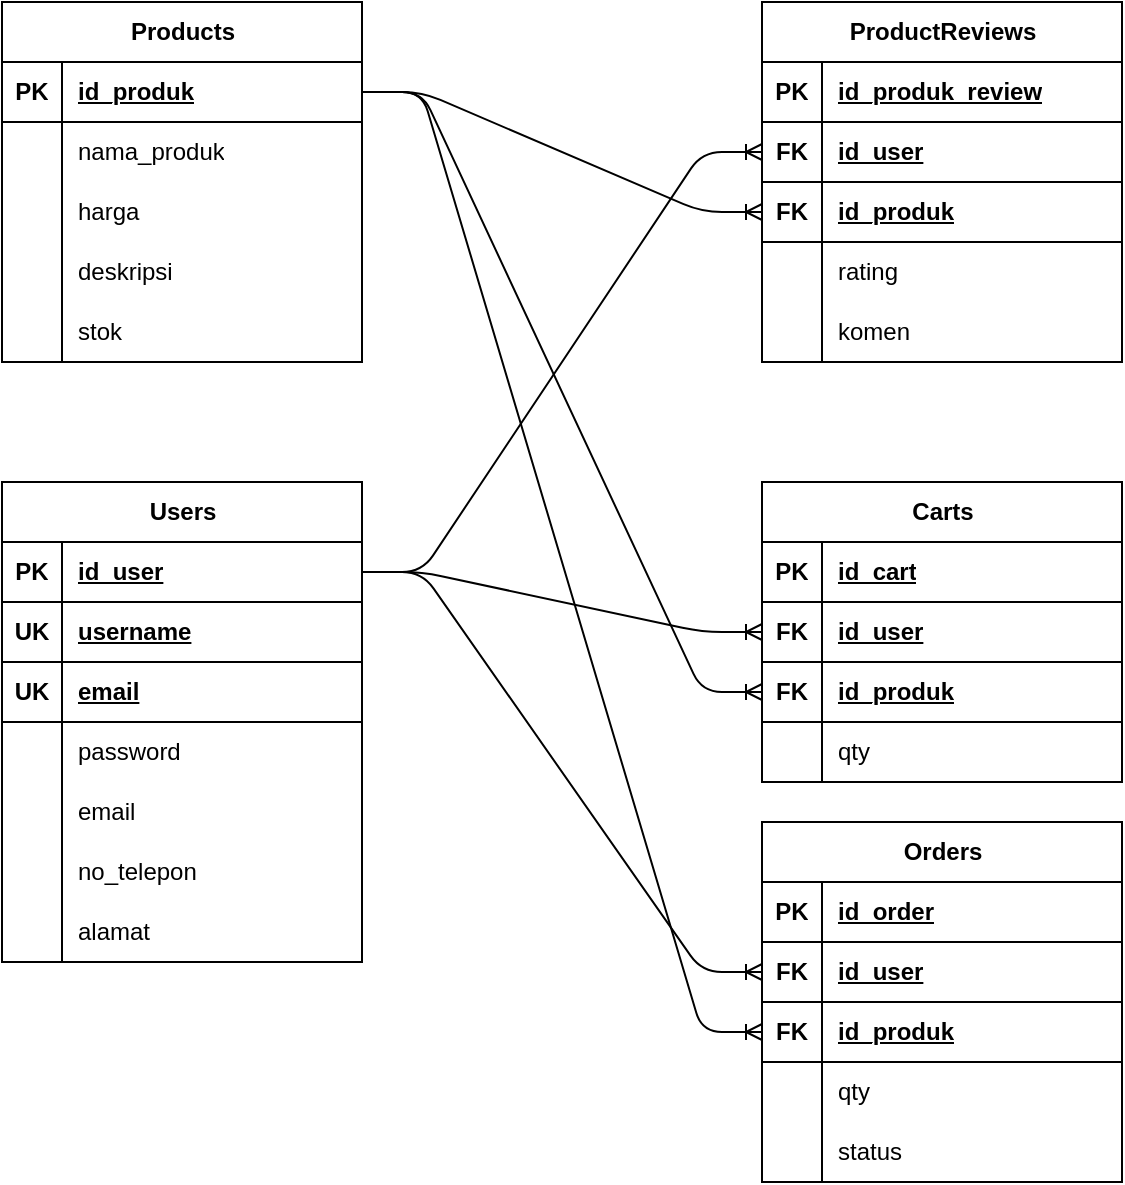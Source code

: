 <mxfile version="24.3.1" type="github">
  <diagram name="Halaman-1" id="KkrUl3yKM2u5f_hHleHg">
    <mxGraphModel dx="1434" dy="784" grid="1" gridSize="10" guides="1" tooltips="1" connect="1" arrows="1" fold="1" page="1" pageScale="1" pageWidth="827" pageHeight="1169" math="0" shadow="0">
      <root>
        <mxCell id="0" />
        <mxCell id="1" parent="0" />
        <mxCell id="UL5b8oSXfY5RqmrSP105-1" value="Users" style="shape=table;startSize=30;container=1;collapsible=1;childLayout=tableLayout;fixedRows=1;rowLines=0;fontStyle=1;align=center;resizeLast=1;html=1;" parent="1" vertex="1">
          <mxGeometry x="60" y="310" width="180" height="240" as="geometry" />
        </mxCell>
        <mxCell id="UL5b8oSXfY5RqmrSP105-2" value="" style="shape=tableRow;horizontal=0;startSize=0;swimlaneHead=0;swimlaneBody=0;fillColor=none;collapsible=0;dropTarget=0;points=[[0,0.5],[1,0.5]];portConstraint=eastwest;top=0;left=0;right=0;bottom=1;" parent="UL5b8oSXfY5RqmrSP105-1" vertex="1">
          <mxGeometry y="30" width="180" height="30" as="geometry" />
        </mxCell>
        <mxCell id="UL5b8oSXfY5RqmrSP105-3" value="PK" style="shape=partialRectangle;connectable=0;fillColor=none;top=0;left=0;bottom=0;right=0;fontStyle=1;overflow=hidden;whiteSpace=wrap;html=1;" parent="UL5b8oSXfY5RqmrSP105-2" vertex="1">
          <mxGeometry width="30" height="30" as="geometry">
            <mxRectangle width="30" height="30" as="alternateBounds" />
          </mxGeometry>
        </mxCell>
        <mxCell id="UL5b8oSXfY5RqmrSP105-4" value="id_user" style="shape=partialRectangle;connectable=0;fillColor=none;top=0;left=0;bottom=0;right=0;align=left;spacingLeft=6;fontStyle=5;overflow=hidden;whiteSpace=wrap;html=1;" parent="UL5b8oSXfY5RqmrSP105-2" vertex="1">
          <mxGeometry x="30" width="150" height="30" as="geometry">
            <mxRectangle width="150" height="30" as="alternateBounds" />
          </mxGeometry>
        </mxCell>
        <mxCell id="UL5b8oSXfY5RqmrSP105-20" value="" style="shape=tableRow;horizontal=0;startSize=0;swimlaneHead=0;swimlaneBody=0;fillColor=none;collapsible=0;dropTarget=0;points=[[0,0.5],[1,0.5]];portConstraint=eastwest;top=0;left=0;right=0;bottom=1;" parent="UL5b8oSXfY5RqmrSP105-1" vertex="1">
          <mxGeometry y="60" width="180" height="30" as="geometry" />
        </mxCell>
        <mxCell id="UL5b8oSXfY5RqmrSP105-21" value="UK" style="shape=partialRectangle;connectable=0;fillColor=none;top=0;left=0;bottom=0;right=0;fontStyle=1;overflow=hidden;whiteSpace=wrap;html=1;" parent="UL5b8oSXfY5RqmrSP105-20" vertex="1">
          <mxGeometry width="30" height="30" as="geometry">
            <mxRectangle width="30" height="30" as="alternateBounds" />
          </mxGeometry>
        </mxCell>
        <mxCell id="UL5b8oSXfY5RqmrSP105-22" value="username" style="shape=partialRectangle;connectable=0;fillColor=none;top=0;left=0;bottom=0;right=0;align=left;spacingLeft=6;fontStyle=5;overflow=hidden;whiteSpace=wrap;html=1;" parent="UL5b8oSXfY5RqmrSP105-20" vertex="1">
          <mxGeometry x="30" width="150" height="30" as="geometry">
            <mxRectangle width="150" height="30" as="alternateBounds" />
          </mxGeometry>
        </mxCell>
        <mxCell id="UL5b8oSXfY5RqmrSP105-23" value="" style="shape=tableRow;horizontal=0;startSize=0;swimlaneHead=0;swimlaneBody=0;fillColor=none;collapsible=0;dropTarget=0;points=[[0,0.5],[1,0.5]];portConstraint=eastwest;top=0;left=0;right=0;bottom=1;" parent="UL5b8oSXfY5RqmrSP105-1" vertex="1">
          <mxGeometry y="90" width="180" height="30" as="geometry" />
        </mxCell>
        <mxCell id="UL5b8oSXfY5RqmrSP105-24" value="UK" style="shape=partialRectangle;connectable=0;fillColor=none;top=0;left=0;bottom=0;right=0;fontStyle=1;overflow=hidden;whiteSpace=wrap;html=1;" parent="UL5b8oSXfY5RqmrSP105-23" vertex="1">
          <mxGeometry width="30" height="30" as="geometry">
            <mxRectangle width="30" height="30" as="alternateBounds" />
          </mxGeometry>
        </mxCell>
        <mxCell id="UL5b8oSXfY5RqmrSP105-25" value="email" style="shape=partialRectangle;connectable=0;fillColor=none;top=0;left=0;bottom=0;right=0;align=left;spacingLeft=6;fontStyle=5;overflow=hidden;whiteSpace=wrap;html=1;" parent="UL5b8oSXfY5RqmrSP105-23" vertex="1">
          <mxGeometry x="30" width="150" height="30" as="geometry">
            <mxRectangle width="150" height="30" as="alternateBounds" />
          </mxGeometry>
        </mxCell>
        <mxCell id="UL5b8oSXfY5RqmrSP105-5" value="" style="shape=tableRow;horizontal=0;startSize=0;swimlaneHead=0;swimlaneBody=0;fillColor=none;collapsible=0;dropTarget=0;points=[[0,0.5],[1,0.5]];portConstraint=eastwest;top=0;left=0;right=0;bottom=0;" parent="UL5b8oSXfY5RqmrSP105-1" vertex="1">
          <mxGeometry y="120" width="180" height="30" as="geometry" />
        </mxCell>
        <mxCell id="UL5b8oSXfY5RqmrSP105-6" value="" style="shape=partialRectangle;connectable=0;fillColor=none;top=0;left=0;bottom=0;right=0;editable=1;overflow=hidden;whiteSpace=wrap;html=1;" parent="UL5b8oSXfY5RqmrSP105-5" vertex="1">
          <mxGeometry width="30" height="30" as="geometry">
            <mxRectangle width="30" height="30" as="alternateBounds" />
          </mxGeometry>
        </mxCell>
        <mxCell id="UL5b8oSXfY5RqmrSP105-7" value="password" style="shape=partialRectangle;connectable=0;fillColor=none;top=0;left=0;bottom=0;right=0;align=left;spacingLeft=6;overflow=hidden;whiteSpace=wrap;html=1;" parent="UL5b8oSXfY5RqmrSP105-5" vertex="1">
          <mxGeometry x="30" width="150" height="30" as="geometry">
            <mxRectangle width="150" height="30" as="alternateBounds" />
          </mxGeometry>
        </mxCell>
        <mxCell id="UL5b8oSXfY5RqmrSP105-8" value="" style="shape=tableRow;horizontal=0;startSize=0;swimlaneHead=0;swimlaneBody=0;fillColor=none;collapsible=0;dropTarget=0;points=[[0,0.5],[1,0.5]];portConstraint=eastwest;top=0;left=0;right=0;bottom=0;" parent="UL5b8oSXfY5RqmrSP105-1" vertex="1">
          <mxGeometry y="150" width="180" height="30" as="geometry" />
        </mxCell>
        <mxCell id="UL5b8oSXfY5RqmrSP105-9" value="" style="shape=partialRectangle;connectable=0;fillColor=none;top=0;left=0;bottom=0;right=0;editable=1;overflow=hidden;whiteSpace=wrap;html=1;" parent="UL5b8oSXfY5RqmrSP105-8" vertex="1">
          <mxGeometry width="30" height="30" as="geometry">
            <mxRectangle width="30" height="30" as="alternateBounds" />
          </mxGeometry>
        </mxCell>
        <mxCell id="UL5b8oSXfY5RqmrSP105-10" value="email" style="shape=partialRectangle;connectable=0;fillColor=none;top=0;left=0;bottom=0;right=0;align=left;spacingLeft=6;overflow=hidden;whiteSpace=wrap;html=1;" parent="UL5b8oSXfY5RqmrSP105-8" vertex="1">
          <mxGeometry x="30" width="150" height="30" as="geometry">
            <mxRectangle width="150" height="30" as="alternateBounds" />
          </mxGeometry>
        </mxCell>
        <mxCell id="UL5b8oSXfY5RqmrSP105-11" value="" style="shape=tableRow;horizontal=0;startSize=0;swimlaneHead=0;swimlaneBody=0;fillColor=none;collapsible=0;dropTarget=0;points=[[0,0.5],[1,0.5]];portConstraint=eastwest;top=0;left=0;right=0;bottom=0;" parent="UL5b8oSXfY5RqmrSP105-1" vertex="1">
          <mxGeometry y="180" width="180" height="30" as="geometry" />
        </mxCell>
        <mxCell id="UL5b8oSXfY5RqmrSP105-12" value="" style="shape=partialRectangle;connectable=0;fillColor=none;top=0;left=0;bottom=0;right=0;editable=1;overflow=hidden;whiteSpace=wrap;html=1;" parent="UL5b8oSXfY5RqmrSP105-11" vertex="1">
          <mxGeometry width="30" height="30" as="geometry">
            <mxRectangle width="30" height="30" as="alternateBounds" />
          </mxGeometry>
        </mxCell>
        <mxCell id="UL5b8oSXfY5RqmrSP105-13" value="no_telepon" style="shape=partialRectangle;connectable=0;fillColor=none;top=0;left=0;bottom=0;right=0;align=left;spacingLeft=6;overflow=hidden;whiteSpace=wrap;html=1;" parent="UL5b8oSXfY5RqmrSP105-11" vertex="1">
          <mxGeometry x="30" width="150" height="30" as="geometry">
            <mxRectangle width="150" height="30" as="alternateBounds" />
          </mxGeometry>
        </mxCell>
        <mxCell id="UL5b8oSXfY5RqmrSP105-26" value="" style="shape=tableRow;horizontal=0;startSize=0;swimlaneHead=0;swimlaneBody=0;fillColor=none;collapsible=0;dropTarget=0;points=[[0,0.5],[1,0.5]];portConstraint=eastwest;top=0;left=0;right=0;bottom=0;" parent="UL5b8oSXfY5RqmrSP105-1" vertex="1">
          <mxGeometry y="210" width="180" height="30" as="geometry" />
        </mxCell>
        <mxCell id="UL5b8oSXfY5RqmrSP105-27" value="" style="shape=partialRectangle;connectable=0;fillColor=none;top=0;left=0;bottom=0;right=0;editable=1;overflow=hidden;whiteSpace=wrap;html=1;" parent="UL5b8oSXfY5RqmrSP105-26" vertex="1">
          <mxGeometry width="30" height="30" as="geometry">
            <mxRectangle width="30" height="30" as="alternateBounds" />
          </mxGeometry>
        </mxCell>
        <mxCell id="UL5b8oSXfY5RqmrSP105-28" value="alamat" style="shape=partialRectangle;connectable=0;fillColor=none;top=0;left=0;bottom=0;right=0;align=left;spacingLeft=6;overflow=hidden;whiteSpace=wrap;html=1;" parent="UL5b8oSXfY5RqmrSP105-26" vertex="1">
          <mxGeometry x="30" width="150" height="30" as="geometry">
            <mxRectangle width="150" height="30" as="alternateBounds" />
          </mxGeometry>
        </mxCell>
        <mxCell id="UL5b8oSXfY5RqmrSP105-29" value="Products" style="shape=table;startSize=30;container=1;collapsible=1;childLayout=tableLayout;fixedRows=1;rowLines=0;fontStyle=1;align=center;resizeLast=1;html=1;" parent="1" vertex="1">
          <mxGeometry x="60" y="70" width="180" height="180" as="geometry" />
        </mxCell>
        <mxCell id="UL5b8oSXfY5RqmrSP105-30" value="" style="shape=tableRow;horizontal=0;startSize=0;swimlaneHead=0;swimlaneBody=0;fillColor=none;collapsible=0;dropTarget=0;points=[[0,0.5],[1,0.5]];portConstraint=eastwest;top=0;left=0;right=0;bottom=1;" parent="UL5b8oSXfY5RqmrSP105-29" vertex="1">
          <mxGeometry y="30" width="180" height="30" as="geometry" />
        </mxCell>
        <mxCell id="UL5b8oSXfY5RqmrSP105-31" value="PK" style="shape=partialRectangle;connectable=0;fillColor=none;top=0;left=0;bottom=0;right=0;fontStyle=1;overflow=hidden;whiteSpace=wrap;html=1;" parent="UL5b8oSXfY5RqmrSP105-30" vertex="1">
          <mxGeometry width="30" height="30" as="geometry">
            <mxRectangle width="30" height="30" as="alternateBounds" />
          </mxGeometry>
        </mxCell>
        <mxCell id="UL5b8oSXfY5RqmrSP105-32" value="id_produk" style="shape=partialRectangle;connectable=0;fillColor=none;top=0;left=0;bottom=0;right=0;align=left;spacingLeft=6;fontStyle=5;overflow=hidden;whiteSpace=wrap;html=1;" parent="UL5b8oSXfY5RqmrSP105-30" vertex="1">
          <mxGeometry x="30" width="150" height="30" as="geometry">
            <mxRectangle width="150" height="30" as="alternateBounds" />
          </mxGeometry>
        </mxCell>
        <mxCell id="UL5b8oSXfY5RqmrSP105-39" value="" style="shape=tableRow;horizontal=0;startSize=0;swimlaneHead=0;swimlaneBody=0;fillColor=none;collapsible=0;dropTarget=0;points=[[0,0.5],[1,0.5]];portConstraint=eastwest;top=0;left=0;right=0;bottom=0;" parent="UL5b8oSXfY5RqmrSP105-29" vertex="1">
          <mxGeometry y="60" width="180" height="30" as="geometry" />
        </mxCell>
        <mxCell id="UL5b8oSXfY5RqmrSP105-40" value="" style="shape=partialRectangle;connectable=0;fillColor=none;top=0;left=0;bottom=0;right=0;editable=1;overflow=hidden;whiteSpace=wrap;html=1;" parent="UL5b8oSXfY5RqmrSP105-39" vertex="1">
          <mxGeometry width="30" height="30" as="geometry">
            <mxRectangle width="30" height="30" as="alternateBounds" />
          </mxGeometry>
        </mxCell>
        <mxCell id="UL5b8oSXfY5RqmrSP105-41" value="nama_produk" style="shape=partialRectangle;connectable=0;fillColor=none;top=0;left=0;bottom=0;right=0;align=left;spacingLeft=6;overflow=hidden;whiteSpace=wrap;html=1;" parent="UL5b8oSXfY5RqmrSP105-39" vertex="1">
          <mxGeometry x="30" width="150" height="30" as="geometry">
            <mxRectangle width="150" height="30" as="alternateBounds" />
          </mxGeometry>
        </mxCell>
        <mxCell id="UL5b8oSXfY5RqmrSP105-42" value="" style="shape=tableRow;horizontal=0;startSize=0;swimlaneHead=0;swimlaneBody=0;fillColor=none;collapsible=0;dropTarget=0;points=[[0,0.5],[1,0.5]];portConstraint=eastwest;top=0;left=0;right=0;bottom=0;" parent="UL5b8oSXfY5RqmrSP105-29" vertex="1">
          <mxGeometry y="90" width="180" height="30" as="geometry" />
        </mxCell>
        <mxCell id="UL5b8oSXfY5RqmrSP105-43" value="" style="shape=partialRectangle;connectable=0;fillColor=none;top=0;left=0;bottom=0;right=0;editable=1;overflow=hidden;whiteSpace=wrap;html=1;" parent="UL5b8oSXfY5RqmrSP105-42" vertex="1">
          <mxGeometry width="30" height="30" as="geometry">
            <mxRectangle width="30" height="30" as="alternateBounds" />
          </mxGeometry>
        </mxCell>
        <mxCell id="UL5b8oSXfY5RqmrSP105-44" value="harga" style="shape=partialRectangle;connectable=0;fillColor=none;top=0;left=0;bottom=0;right=0;align=left;spacingLeft=6;overflow=hidden;whiteSpace=wrap;html=1;" parent="UL5b8oSXfY5RqmrSP105-42" vertex="1">
          <mxGeometry x="30" width="150" height="30" as="geometry">
            <mxRectangle width="150" height="30" as="alternateBounds" />
          </mxGeometry>
        </mxCell>
        <mxCell id="UL5b8oSXfY5RqmrSP105-45" value="" style="shape=tableRow;horizontal=0;startSize=0;swimlaneHead=0;swimlaneBody=0;fillColor=none;collapsible=0;dropTarget=0;points=[[0,0.5],[1,0.5]];portConstraint=eastwest;top=0;left=0;right=0;bottom=0;" parent="UL5b8oSXfY5RqmrSP105-29" vertex="1">
          <mxGeometry y="120" width="180" height="30" as="geometry" />
        </mxCell>
        <mxCell id="UL5b8oSXfY5RqmrSP105-46" value="" style="shape=partialRectangle;connectable=0;fillColor=none;top=0;left=0;bottom=0;right=0;editable=1;overflow=hidden;whiteSpace=wrap;html=1;" parent="UL5b8oSXfY5RqmrSP105-45" vertex="1">
          <mxGeometry width="30" height="30" as="geometry">
            <mxRectangle width="30" height="30" as="alternateBounds" />
          </mxGeometry>
        </mxCell>
        <mxCell id="UL5b8oSXfY5RqmrSP105-47" value="deskripsi" style="shape=partialRectangle;connectable=0;fillColor=none;top=0;left=0;bottom=0;right=0;align=left;spacingLeft=6;overflow=hidden;whiteSpace=wrap;html=1;" parent="UL5b8oSXfY5RqmrSP105-45" vertex="1">
          <mxGeometry x="30" width="150" height="30" as="geometry">
            <mxRectangle width="150" height="30" as="alternateBounds" />
          </mxGeometry>
        </mxCell>
        <mxCell id="UL5b8oSXfY5RqmrSP105-48" value="" style="shape=tableRow;horizontal=0;startSize=0;swimlaneHead=0;swimlaneBody=0;fillColor=none;collapsible=0;dropTarget=0;points=[[0,0.5],[1,0.5]];portConstraint=eastwest;top=0;left=0;right=0;bottom=0;" parent="UL5b8oSXfY5RqmrSP105-29" vertex="1">
          <mxGeometry y="150" width="180" height="30" as="geometry" />
        </mxCell>
        <mxCell id="UL5b8oSXfY5RqmrSP105-49" value="" style="shape=partialRectangle;connectable=0;fillColor=none;top=0;left=0;bottom=0;right=0;editable=1;overflow=hidden;whiteSpace=wrap;html=1;" parent="UL5b8oSXfY5RqmrSP105-48" vertex="1">
          <mxGeometry width="30" height="30" as="geometry">
            <mxRectangle width="30" height="30" as="alternateBounds" />
          </mxGeometry>
        </mxCell>
        <mxCell id="UL5b8oSXfY5RqmrSP105-50" value="stok" style="shape=partialRectangle;connectable=0;fillColor=none;top=0;left=0;bottom=0;right=0;align=left;spacingLeft=6;overflow=hidden;whiteSpace=wrap;html=1;" parent="UL5b8oSXfY5RqmrSP105-48" vertex="1">
          <mxGeometry x="30" width="150" height="30" as="geometry">
            <mxRectangle width="150" height="30" as="alternateBounds" />
          </mxGeometry>
        </mxCell>
        <mxCell id="UL5b8oSXfY5RqmrSP105-58" value="ProductReviews" style="shape=table;startSize=30;container=1;collapsible=1;childLayout=tableLayout;fixedRows=1;rowLines=0;fontStyle=1;align=center;resizeLast=1;html=1;" parent="1" vertex="1">
          <mxGeometry x="440" y="70" width="180" height="180" as="geometry" />
        </mxCell>
        <mxCell id="UL5b8oSXfY5RqmrSP105-59" value="" style="shape=tableRow;horizontal=0;startSize=0;swimlaneHead=0;swimlaneBody=0;fillColor=none;collapsible=0;dropTarget=0;points=[[0,0.5],[1,0.5]];portConstraint=eastwest;top=0;left=0;right=0;bottom=1;" parent="UL5b8oSXfY5RqmrSP105-58" vertex="1">
          <mxGeometry y="30" width="180" height="30" as="geometry" />
        </mxCell>
        <mxCell id="UL5b8oSXfY5RqmrSP105-60" value="PK" style="shape=partialRectangle;connectable=0;fillColor=none;top=0;left=0;bottom=0;right=0;fontStyle=1;overflow=hidden;whiteSpace=wrap;html=1;" parent="UL5b8oSXfY5RqmrSP105-59" vertex="1">
          <mxGeometry width="30" height="30" as="geometry">
            <mxRectangle width="30" height="30" as="alternateBounds" />
          </mxGeometry>
        </mxCell>
        <mxCell id="UL5b8oSXfY5RqmrSP105-61" value="id_produk_review" style="shape=partialRectangle;connectable=0;fillColor=none;top=0;left=0;bottom=0;right=0;align=left;spacingLeft=6;fontStyle=5;overflow=hidden;whiteSpace=wrap;html=1;" parent="UL5b8oSXfY5RqmrSP105-59" vertex="1">
          <mxGeometry x="30" width="150" height="30" as="geometry">
            <mxRectangle width="150" height="30" as="alternateBounds" />
          </mxGeometry>
        </mxCell>
        <mxCell id="UL5b8oSXfY5RqmrSP105-75" value="" style="shape=tableRow;horizontal=0;startSize=0;swimlaneHead=0;swimlaneBody=0;fillColor=none;collapsible=0;dropTarget=0;points=[[0,0.5],[1,0.5]];portConstraint=eastwest;top=0;left=0;right=0;bottom=1;" parent="UL5b8oSXfY5RqmrSP105-58" vertex="1">
          <mxGeometry y="60" width="180" height="30" as="geometry" />
        </mxCell>
        <mxCell id="UL5b8oSXfY5RqmrSP105-76" value="FK" style="shape=partialRectangle;connectable=0;fillColor=none;top=0;left=0;bottom=0;right=0;fontStyle=1;overflow=hidden;whiteSpace=wrap;html=1;" parent="UL5b8oSXfY5RqmrSP105-75" vertex="1">
          <mxGeometry width="30" height="30" as="geometry">
            <mxRectangle width="30" height="30" as="alternateBounds" />
          </mxGeometry>
        </mxCell>
        <mxCell id="UL5b8oSXfY5RqmrSP105-77" value="id_user" style="shape=partialRectangle;connectable=0;fillColor=none;top=0;left=0;bottom=0;right=0;align=left;spacingLeft=6;fontStyle=5;overflow=hidden;whiteSpace=wrap;html=1;" parent="UL5b8oSXfY5RqmrSP105-75" vertex="1">
          <mxGeometry x="30" width="150" height="30" as="geometry">
            <mxRectangle width="150" height="30" as="alternateBounds" />
          </mxGeometry>
        </mxCell>
        <mxCell id="UL5b8oSXfY5RqmrSP105-80" value="" style="shape=tableRow;horizontal=0;startSize=0;swimlaneHead=0;swimlaneBody=0;fillColor=none;collapsible=0;dropTarget=0;points=[[0,0.5],[1,0.5]];portConstraint=eastwest;top=0;left=0;right=0;bottom=1;" parent="UL5b8oSXfY5RqmrSP105-58" vertex="1">
          <mxGeometry y="90" width="180" height="30" as="geometry" />
        </mxCell>
        <mxCell id="UL5b8oSXfY5RqmrSP105-81" value="FK" style="shape=partialRectangle;connectable=0;fillColor=none;top=0;left=0;bottom=0;right=0;fontStyle=1;overflow=hidden;whiteSpace=wrap;html=1;" parent="UL5b8oSXfY5RqmrSP105-80" vertex="1">
          <mxGeometry width="30" height="30" as="geometry">
            <mxRectangle width="30" height="30" as="alternateBounds" />
          </mxGeometry>
        </mxCell>
        <mxCell id="UL5b8oSXfY5RqmrSP105-82" value="id_produk" style="shape=partialRectangle;connectable=0;fillColor=none;top=0;left=0;bottom=0;right=0;align=left;spacingLeft=6;fontStyle=5;overflow=hidden;whiteSpace=wrap;html=1;" parent="UL5b8oSXfY5RqmrSP105-80" vertex="1">
          <mxGeometry x="30" width="150" height="30" as="geometry">
            <mxRectangle width="150" height="30" as="alternateBounds" />
          </mxGeometry>
        </mxCell>
        <mxCell id="UL5b8oSXfY5RqmrSP105-62" value="" style="shape=tableRow;horizontal=0;startSize=0;swimlaneHead=0;swimlaneBody=0;fillColor=none;collapsible=0;dropTarget=0;points=[[0,0.5],[1,0.5]];portConstraint=eastwest;top=0;left=0;right=0;bottom=0;" parent="UL5b8oSXfY5RqmrSP105-58" vertex="1">
          <mxGeometry y="120" width="180" height="30" as="geometry" />
        </mxCell>
        <mxCell id="UL5b8oSXfY5RqmrSP105-63" value="" style="shape=partialRectangle;connectable=0;fillColor=none;top=0;left=0;bottom=0;right=0;editable=1;overflow=hidden;whiteSpace=wrap;html=1;" parent="UL5b8oSXfY5RqmrSP105-62" vertex="1">
          <mxGeometry width="30" height="30" as="geometry">
            <mxRectangle width="30" height="30" as="alternateBounds" />
          </mxGeometry>
        </mxCell>
        <mxCell id="UL5b8oSXfY5RqmrSP105-64" value="rating" style="shape=partialRectangle;connectable=0;fillColor=none;top=0;left=0;bottom=0;right=0;align=left;spacingLeft=6;overflow=hidden;whiteSpace=wrap;html=1;" parent="UL5b8oSXfY5RqmrSP105-62" vertex="1">
          <mxGeometry x="30" width="150" height="30" as="geometry">
            <mxRectangle width="150" height="30" as="alternateBounds" />
          </mxGeometry>
        </mxCell>
        <mxCell id="UL5b8oSXfY5RqmrSP105-65" value="" style="shape=tableRow;horizontal=0;startSize=0;swimlaneHead=0;swimlaneBody=0;fillColor=none;collapsible=0;dropTarget=0;points=[[0,0.5],[1,0.5]];portConstraint=eastwest;top=0;left=0;right=0;bottom=0;" parent="UL5b8oSXfY5RqmrSP105-58" vertex="1">
          <mxGeometry y="150" width="180" height="30" as="geometry" />
        </mxCell>
        <mxCell id="UL5b8oSXfY5RqmrSP105-66" value="" style="shape=partialRectangle;connectable=0;fillColor=none;top=0;left=0;bottom=0;right=0;editable=1;overflow=hidden;whiteSpace=wrap;html=1;" parent="UL5b8oSXfY5RqmrSP105-65" vertex="1">
          <mxGeometry width="30" height="30" as="geometry">
            <mxRectangle width="30" height="30" as="alternateBounds" />
          </mxGeometry>
        </mxCell>
        <mxCell id="UL5b8oSXfY5RqmrSP105-67" value="komen" style="shape=partialRectangle;connectable=0;fillColor=none;top=0;left=0;bottom=0;right=0;align=left;spacingLeft=6;overflow=hidden;whiteSpace=wrap;html=1;" parent="UL5b8oSXfY5RqmrSP105-65" vertex="1">
          <mxGeometry x="30" width="150" height="30" as="geometry">
            <mxRectangle width="150" height="30" as="alternateBounds" />
          </mxGeometry>
        </mxCell>
        <mxCell id="UL5b8oSXfY5RqmrSP105-84" value="Carts" style="shape=table;startSize=30;container=1;collapsible=1;childLayout=tableLayout;fixedRows=1;rowLines=0;fontStyle=1;align=center;resizeLast=1;html=1;" parent="1" vertex="1">
          <mxGeometry x="440" y="310" width="180" height="150" as="geometry" />
        </mxCell>
        <mxCell id="UL5b8oSXfY5RqmrSP105-85" value="" style="shape=tableRow;horizontal=0;startSize=0;swimlaneHead=0;swimlaneBody=0;fillColor=none;collapsible=0;dropTarget=0;points=[[0,0.5],[1,0.5]];portConstraint=eastwest;top=0;left=0;right=0;bottom=1;" parent="UL5b8oSXfY5RqmrSP105-84" vertex="1">
          <mxGeometry y="30" width="180" height="30" as="geometry" />
        </mxCell>
        <mxCell id="UL5b8oSXfY5RqmrSP105-86" value="PK" style="shape=partialRectangle;connectable=0;fillColor=none;top=0;left=0;bottom=0;right=0;fontStyle=1;overflow=hidden;whiteSpace=wrap;html=1;" parent="UL5b8oSXfY5RqmrSP105-85" vertex="1">
          <mxGeometry width="30" height="30" as="geometry">
            <mxRectangle width="30" height="30" as="alternateBounds" />
          </mxGeometry>
        </mxCell>
        <mxCell id="UL5b8oSXfY5RqmrSP105-87" value="id_cart" style="shape=partialRectangle;connectable=0;fillColor=none;top=0;left=0;bottom=0;right=0;align=left;spacingLeft=6;fontStyle=5;overflow=hidden;whiteSpace=wrap;html=1;" parent="UL5b8oSXfY5RqmrSP105-85" vertex="1">
          <mxGeometry x="30" width="150" height="30" as="geometry">
            <mxRectangle width="150" height="30" as="alternateBounds" />
          </mxGeometry>
        </mxCell>
        <mxCell id="hJKQB21izOwcEh8fv6ZY-1" value="" style="shape=tableRow;horizontal=0;startSize=0;swimlaneHead=0;swimlaneBody=0;fillColor=none;collapsible=0;dropTarget=0;points=[[0,0.5],[1,0.5]];portConstraint=eastwest;top=0;left=0;right=0;bottom=1;" vertex="1" parent="UL5b8oSXfY5RqmrSP105-84">
          <mxGeometry y="60" width="180" height="30" as="geometry" />
        </mxCell>
        <mxCell id="hJKQB21izOwcEh8fv6ZY-2" value="FK" style="shape=partialRectangle;connectable=0;fillColor=none;top=0;left=0;bottom=0;right=0;fontStyle=1;overflow=hidden;whiteSpace=wrap;html=1;" vertex="1" parent="hJKQB21izOwcEh8fv6ZY-1">
          <mxGeometry width="30" height="30" as="geometry">
            <mxRectangle width="30" height="30" as="alternateBounds" />
          </mxGeometry>
        </mxCell>
        <mxCell id="hJKQB21izOwcEh8fv6ZY-3" value="id_user" style="shape=partialRectangle;connectable=0;fillColor=none;top=0;left=0;bottom=0;right=0;align=left;spacingLeft=6;fontStyle=5;overflow=hidden;whiteSpace=wrap;html=1;" vertex="1" parent="hJKQB21izOwcEh8fv6ZY-1">
          <mxGeometry x="30" width="150" height="30" as="geometry">
            <mxRectangle width="150" height="30" as="alternateBounds" />
          </mxGeometry>
        </mxCell>
        <mxCell id="hJKQB21izOwcEh8fv6ZY-4" value="" style="shape=tableRow;horizontal=0;startSize=0;swimlaneHead=0;swimlaneBody=0;fillColor=none;collapsible=0;dropTarget=0;points=[[0,0.5],[1,0.5]];portConstraint=eastwest;top=0;left=0;right=0;bottom=1;" vertex="1" parent="UL5b8oSXfY5RqmrSP105-84">
          <mxGeometry y="90" width="180" height="30" as="geometry" />
        </mxCell>
        <mxCell id="hJKQB21izOwcEh8fv6ZY-5" value="FK" style="shape=partialRectangle;connectable=0;fillColor=none;top=0;left=0;bottom=0;right=0;fontStyle=1;overflow=hidden;whiteSpace=wrap;html=1;" vertex="1" parent="hJKQB21izOwcEh8fv6ZY-4">
          <mxGeometry width="30" height="30" as="geometry">
            <mxRectangle width="30" height="30" as="alternateBounds" />
          </mxGeometry>
        </mxCell>
        <mxCell id="hJKQB21izOwcEh8fv6ZY-6" value="id_produk" style="shape=partialRectangle;connectable=0;fillColor=none;top=0;left=0;bottom=0;right=0;align=left;spacingLeft=6;fontStyle=5;overflow=hidden;whiteSpace=wrap;html=1;" vertex="1" parent="hJKQB21izOwcEh8fv6ZY-4">
          <mxGeometry x="30" width="150" height="30" as="geometry">
            <mxRectangle width="150" height="30" as="alternateBounds" />
          </mxGeometry>
        </mxCell>
        <mxCell id="UL5b8oSXfY5RqmrSP105-88" value="" style="shape=tableRow;horizontal=0;startSize=0;swimlaneHead=0;swimlaneBody=0;fillColor=none;collapsible=0;dropTarget=0;points=[[0,0.5],[1,0.5]];portConstraint=eastwest;top=0;left=0;right=0;bottom=0;" parent="UL5b8oSXfY5RqmrSP105-84" vertex="1">
          <mxGeometry y="120" width="180" height="30" as="geometry" />
        </mxCell>
        <mxCell id="UL5b8oSXfY5RqmrSP105-89" value="" style="shape=partialRectangle;connectable=0;fillColor=none;top=0;left=0;bottom=0;right=0;editable=1;overflow=hidden;whiteSpace=wrap;html=1;" parent="UL5b8oSXfY5RqmrSP105-88" vertex="1">
          <mxGeometry width="30" height="30" as="geometry">
            <mxRectangle width="30" height="30" as="alternateBounds" />
          </mxGeometry>
        </mxCell>
        <mxCell id="UL5b8oSXfY5RqmrSP105-90" value="qty" style="shape=partialRectangle;connectable=0;fillColor=none;top=0;left=0;bottom=0;right=0;align=left;spacingLeft=6;overflow=hidden;whiteSpace=wrap;html=1;" parent="UL5b8oSXfY5RqmrSP105-88" vertex="1">
          <mxGeometry x="30" width="150" height="30" as="geometry">
            <mxRectangle width="150" height="30" as="alternateBounds" />
          </mxGeometry>
        </mxCell>
        <mxCell id="hJKQB21izOwcEh8fv6ZY-9" value="" style="fontSize=12;html=1;endArrow=ERoneToMany;rounded=1;exitX=1;exitY=0.5;exitDx=0;exitDy=0;edgeStyle=entityRelationEdgeStyle;curved=0;entryX=0;entryY=0.5;entryDx=0;entryDy=0;" edge="1" parent="1" source="UL5b8oSXfY5RqmrSP105-30" target="hJKQB21izOwcEh8fv6ZY-4">
          <mxGeometry width="100" height="100" relative="1" as="geometry">
            <mxPoint x="530" y="300" as="sourcePoint" />
            <mxPoint x="690" y="210" as="targetPoint" />
            <Array as="points">
              <mxPoint x="640" y="420" />
            </Array>
          </mxGeometry>
        </mxCell>
        <mxCell id="hJKQB21izOwcEh8fv6ZY-10" value="" style="fontSize=12;html=1;endArrow=ERoneToMany;rounded=1;exitX=1;exitY=0.5;exitDx=0;exitDy=0;edgeStyle=entityRelationEdgeStyle;curved=0;entryX=0;entryY=0.5;entryDx=0;entryDy=0;" edge="1" parent="1" source="UL5b8oSXfY5RqmrSP105-30" target="UL5b8oSXfY5RqmrSP105-80">
          <mxGeometry width="100" height="100" relative="1" as="geometry">
            <mxPoint x="250" y="125" as="sourcePoint" />
            <mxPoint x="450" y="425" as="targetPoint" />
            <Array as="points">
              <mxPoint x="650" y="430" />
            </Array>
          </mxGeometry>
        </mxCell>
        <mxCell id="hJKQB21izOwcEh8fv6ZY-11" value="" style="fontSize=12;html=1;endArrow=ERoneToMany;rounded=1;exitX=1;exitY=0.5;exitDx=0;exitDy=0;edgeStyle=entityRelationEdgeStyle;curved=0;entryX=0;entryY=0.5;entryDx=0;entryDy=0;" edge="1" parent="1" source="UL5b8oSXfY5RqmrSP105-2" target="UL5b8oSXfY5RqmrSP105-75">
          <mxGeometry width="100" height="100" relative="1" as="geometry">
            <mxPoint x="250" y="125" as="sourcePoint" />
            <mxPoint x="450" y="155" as="targetPoint" />
            <Array as="points">
              <mxPoint x="660" y="440" />
            </Array>
          </mxGeometry>
        </mxCell>
        <mxCell id="hJKQB21izOwcEh8fv6ZY-12" value="" style="fontSize=12;html=1;endArrow=ERoneToMany;rounded=1;exitX=1;exitY=0.5;exitDx=0;exitDy=0;edgeStyle=entityRelationEdgeStyle;curved=0;entryX=0;entryY=0.5;entryDx=0;entryDy=0;" edge="1" parent="1" source="UL5b8oSXfY5RqmrSP105-2" target="hJKQB21izOwcEh8fv6ZY-1">
          <mxGeometry width="100" height="100" relative="1" as="geometry">
            <mxPoint x="250" y="365" as="sourcePoint" />
            <mxPoint x="450" y="125" as="targetPoint" />
            <Array as="points">
              <mxPoint x="670" y="450" />
            </Array>
          </mxGeometry>
        </mxCell>
        <mxCell id="hJKQB21izOwcEh8fv6ZY-13" value="Orders" style="shape=table;startSize=30;container=1;collapsible=1;childLayout=tableLayout;fixedRows=1;rowLines=0;fontStyle=1;align=center;resizeLast=1;html=1;" vertex="1" parent="1">
          <mxGeometry x="440" y="480" width="180" height="180" as="geometry" />
        </mxCell>
        <mxCell id="hJKQB21izOwcEh8fv6ZY-14" value="" style="shape=tableRow;horizontal=0;startSize=0;swimlaneHead=0;swimlaneBody=0;fillColor=none;collapsible=0;dropTarget=0;points=[[0,0.5],[1,0.5]];portConstraint=eastwest;top=0;left=0;right=0;bottom=1;" vertex="1" parent="hJKQB21izOwcEh8fv6ZY-13">
          <mxGeometry y="30" width="180" height="30" as="geometry" />
        </mxCell>
        <mxCell id="hJKQB21izOwcEh8fv6ZY-15" value="PK" style="shape=partialRectangle;connectable=0;fillColor=none;top=0;left=0;bottom=0;right=0;fontStyle=1;overflow=hidden;whiteSpace=wrap;html=1;" vertex="1" parent="hJKQB21izOwcEh8fv6ZY-14">
          <mxGeometry width="30" height="30" as="geometry">
            <mxRectangle width="30" height="30" as="alternateBounds" />
          </mxGeometry>
        </mxCell>
        <mxCell id="hJKQB21izOwcEh8fv6ZY-16" value="id_order" style="shape=partialRectangle;connectable=0;fillColor=none;top=0;left=0;bottom=0;right=0;align=left;spacingLeft=6;fontStyle=5;overflow=hidden;whiteSpace=wrap;html=1;" vertex="1" parent="hJKQB21izOwcEh8fv6ZY-14">
          <mxGeometry x="30" width="150" height="30" as="geometry">
            <mxRectangle width="150" height="30" as="alternateBounds" />
          </mxGeometry>
        </mxCell>
        <mxCell id="hJKQB21izOwcEh8fv6ZY-17" value="" style="shape=tableRow;horizontal=0;startSize=0;swimlaneHead=0;swimlaneBody=0;fillColor=none;collapsible=0;dropTarget=0;points=[[0,0.5],[1,0.5]];portConstraint=eastwest;top=0;left=0;right=0;bottom=1;" vertex="1" parent="hJKQB21izOwcEh8fv6ZY-13">
          <mxGeometry y="60" width="180" height="30" as="geometry" />
        </mxCell>
        <mxCell id="hJKQB21izOwcEh8fv6ZY-18" value="FK" style="shape=partialRectangle;connectable=0;fillColor=none;top=0;left=0;bottom=0;right=0;fontStyle=1;overflow=hidden;whiteSpace=wrap;html=1;" vertex="1" parent="hJKQB21izOwcEh8fv6ZY-17">
          <mxGeometry width="30" height="30" as="geometry">
            <mxRectangle width="30" height="30" as="alternateBounds" />
          </mxGeometry>
        </mxCell>
        <mxCell id="hJKQB21izOwcEh8fv6ZY-19" value="id_user" style="shape=partialRectangle;connectable=0;fillColor=none;top=0;left=0;bottom=0;right=0;align=left;spacingLeft=6;fontStyle=5;overflow=hidden;whiteSpace=wrap;html=1;" vertex="1" parent="hJKQB21izOwcEh8fv6ZY-17">
          <mxGeometry x="30" width="150" height="30" as="geometry">
            <mxRectangle width="150" height="30" as="alternateBounds" />
          </mxGeometry>
        </mxCell>
        <mxCell id="hJKQB21izOwcEh8fv6ZY-20" value="" style="shape=tableRow;horizontal=0;startSize=0;swimlaneHead=0;swimlaneBody=0;fillColor=none;collapsible=0;dropTarget=0;points=[[0,0.5],[1,0.5]];portConstraint=eastwest;top=0;left=0;right=0;bottom=1;" vertex="1" parent="hJKQB21izOwcEh8fv6ZY-13">
          <mxGeometry y="90" width="180" height="30" as="geometry" />
        </mxCell>
        <mxCell id="hJKQB21izOwcEh8fv6ZY-21" value="FK" style="shape=partialRectangle;connectable=0;fillColor=none;top=0;left=0;bottom=0;right=0;fontStyle=1;overflow=hidden;whiteSpace=wrap;html=1;" vertex="1" parent="hJKQB21izOwcEh8fv6ZY-20">
          <mxGeometry width="30" height="30" as="geometry">
            <mxRectangle width="30" height="30" as="alternateBounds" />
          </mxGeometry>
        </mxCell>
        <mxCell id="hJKQB21izOwcEh8fv6ZY-22" value="id_produk" style="shape=partialRectangle;connectable=0;fillColor=none;top=0;left=0;bottom=0;right=0;align=left;spacingLeft=6;fontStyle=5;overflow=hidden;whiteSpace=wrap;html=1;" vertex="1" parent="hJKQB21izOwcEh8fv6ZY-20">
          <mxGeometry x="30" width="150" height="30" as="geometry">
            <mxRectangle width="150" height="30" as="alternateBounds" />
          </mxGeometry>
        </mxCell>
        <mxCell id="hJKQB21izOwcEh8fv6ZY-23" value="" style="shape=tableRow;horizontal=0;startSize=0;swimlaneHead=0;swimlaneBody=0;fillColor=none;collapsible=0;dropTarget=0;points=[[0,0.5],[1,0.5]];portConstraint=eastwest;top=0;left=0;right=0;bottom=0;" vertex="1" parent="hJKQB21izOwcEh8fv6ZY-13">
          <mxGeometry y="120" width="180" height="30" as="geometry" />
        </mxCell>
        <mxCell id="hJKQB21izOwcEh8fv6ZY-24" value="" style="shape=partialRectangle;connectable=0;fillColor=none;top=0;left=0;bottom=0;right=0;editable=1;overflow=hidden;whiteSpace=wrap;html=1;" vertex="1" parent="hJKQB21izOwcEh8fv6ZY-23">
          <mxGeometry width="30" height="30" as="geometry">
            <mxRectangle width="30" height="30" as="alternateBounds" />
          </mxGeometry>
        </mxCell>
        <mxCell id="hJKQB21izOwcEh8fv6ZY-25" value="qty" style="shape=partialRectangle;connectable=0;fillColor=none;top=0;left=0;bottom=0;right=0;align=left;spacingLeft=6;overflow=hidden;whiteSpace=wrap;html=1;" vertex="1" parent="hJKQB21izOwcEh8fv6ZY-23">
          <mxGeometry x="30" width="150" height="30" as="geometry">
            <mxRectangle width="150" height="30" as="alternateBounds" />
          </mxGeometry>
        </mxCell>
        <mxCell id="hJKQB21izOwcEh8fv6ZY-27" value="" style="shape=tableRow;horizontal=0;startSize=0;swimlaneHead=0;swimlaneBody=0;fillColor=none;collapsible=0;dropTarget=0;points=[[0,0.5],[1,0.5]];portConstraint=eastwest;top=0;left=0;right=0;bottom=0;" vertex="1" parent="hJKQB21izOwcEh8fv6ZY-13">
          <mxGeometry y="150" width="180" height="30" as="geometry" />
        </mxCell>
        <mxCell id="hJKQB21izOwcEh8fv6ZY-28" value="" style="shape=partialRectangle;connectable=0;fillColor=none;top=0;left=0;bottom=0;right=0;editable=1;overflow=hidden;whiteSpace=wrap;html=1;" vertex="1" parent="hJKQB21izOwcEh8fv6ZY-27">
          <mxGeometry width="30" height="30" as="geometry">
            <mxRectangle width="30" height="30" as="alternateBounds" />
          </mxGeometry>
        </mxCell>
        <mxCell id="hJKQB21izOwcEh8fv6ZY-29" value="status" style="shape=partialRectangle;connectable=0;fillColor=none;top=0;left=0;bottom=0;right=0;align=left;spacingLeft=6;overflow=hidden;whiteSpace=wrap;html=1;" vertex="1" parent="hJKQB21izOwcEh8fv6ZY-27">
          <mxGeometry x="30" width="150" height="30" as="geometry">
            <mxRectangle width="150" height="30" as="alternateBounds" />
          </mxGeometry>
        </mxCell>
        <mxCell id="hJKQB21izOwcEh8fv6ZY-30" value="" style="fontSize=12;html=1;endArrow=ERoneToMany;rounded=1;exitX=1;exitY=0.5;exitDx=0;exitDy=0;edgeStyle=entityRelationEdgeStyle;curved=0;entryX=0;entryY=0.5;entryDx=0;entryDy=0;" edge="1" parent="1" source="UL5b8oSXfY5RqmrSP105-2" target="hJKQB21izOwcEh8fv6ZY-17">
          <mxGeometry width="100" height="100" relative="1" as="geometry">
            <mxPoint x="250" y="365" as="sourcePoint" />
            <mxPoint x="450" y="395" as="targetPoint" />
            <Array as="points">
              <mxPoint x="680" y="460" />
            </Array>
          </mxGeometry>
        </mxCell>
        <mxCell id="hJKQB21izOwcEh8fv6ZY-31" value="" style="fontSize=12;html=1;endArrow=ERoneToMany;rounded=1;exitX=1;exitY=0.5;exitDx=0;exitDy=0;edgeStyle=entityRelationEdgeStyle;curved=0;entryX=0;entryY=0.5;entryDx=0;entryDy=0;" edge="1" parent="1" source="UL5b8oSXfY5RqmrSP105-30" target="hJKQB21izOwcEh8fv6ZY-20">
          <mxGeometry width="100" height="100" relative="1" as="geometry">
            <mxPoint x="250" y="365" as="sourcePoint" />
            <mxPoint x="450" y="565" as="targetPoint" />
            <Array as="points">
              <mxPoint x="690" y="470" />
            </Array>
          </mxGeometry>
        </mxCell>
      </root>
    </mxGraphModel>
  </diagram>
</mxfile>
